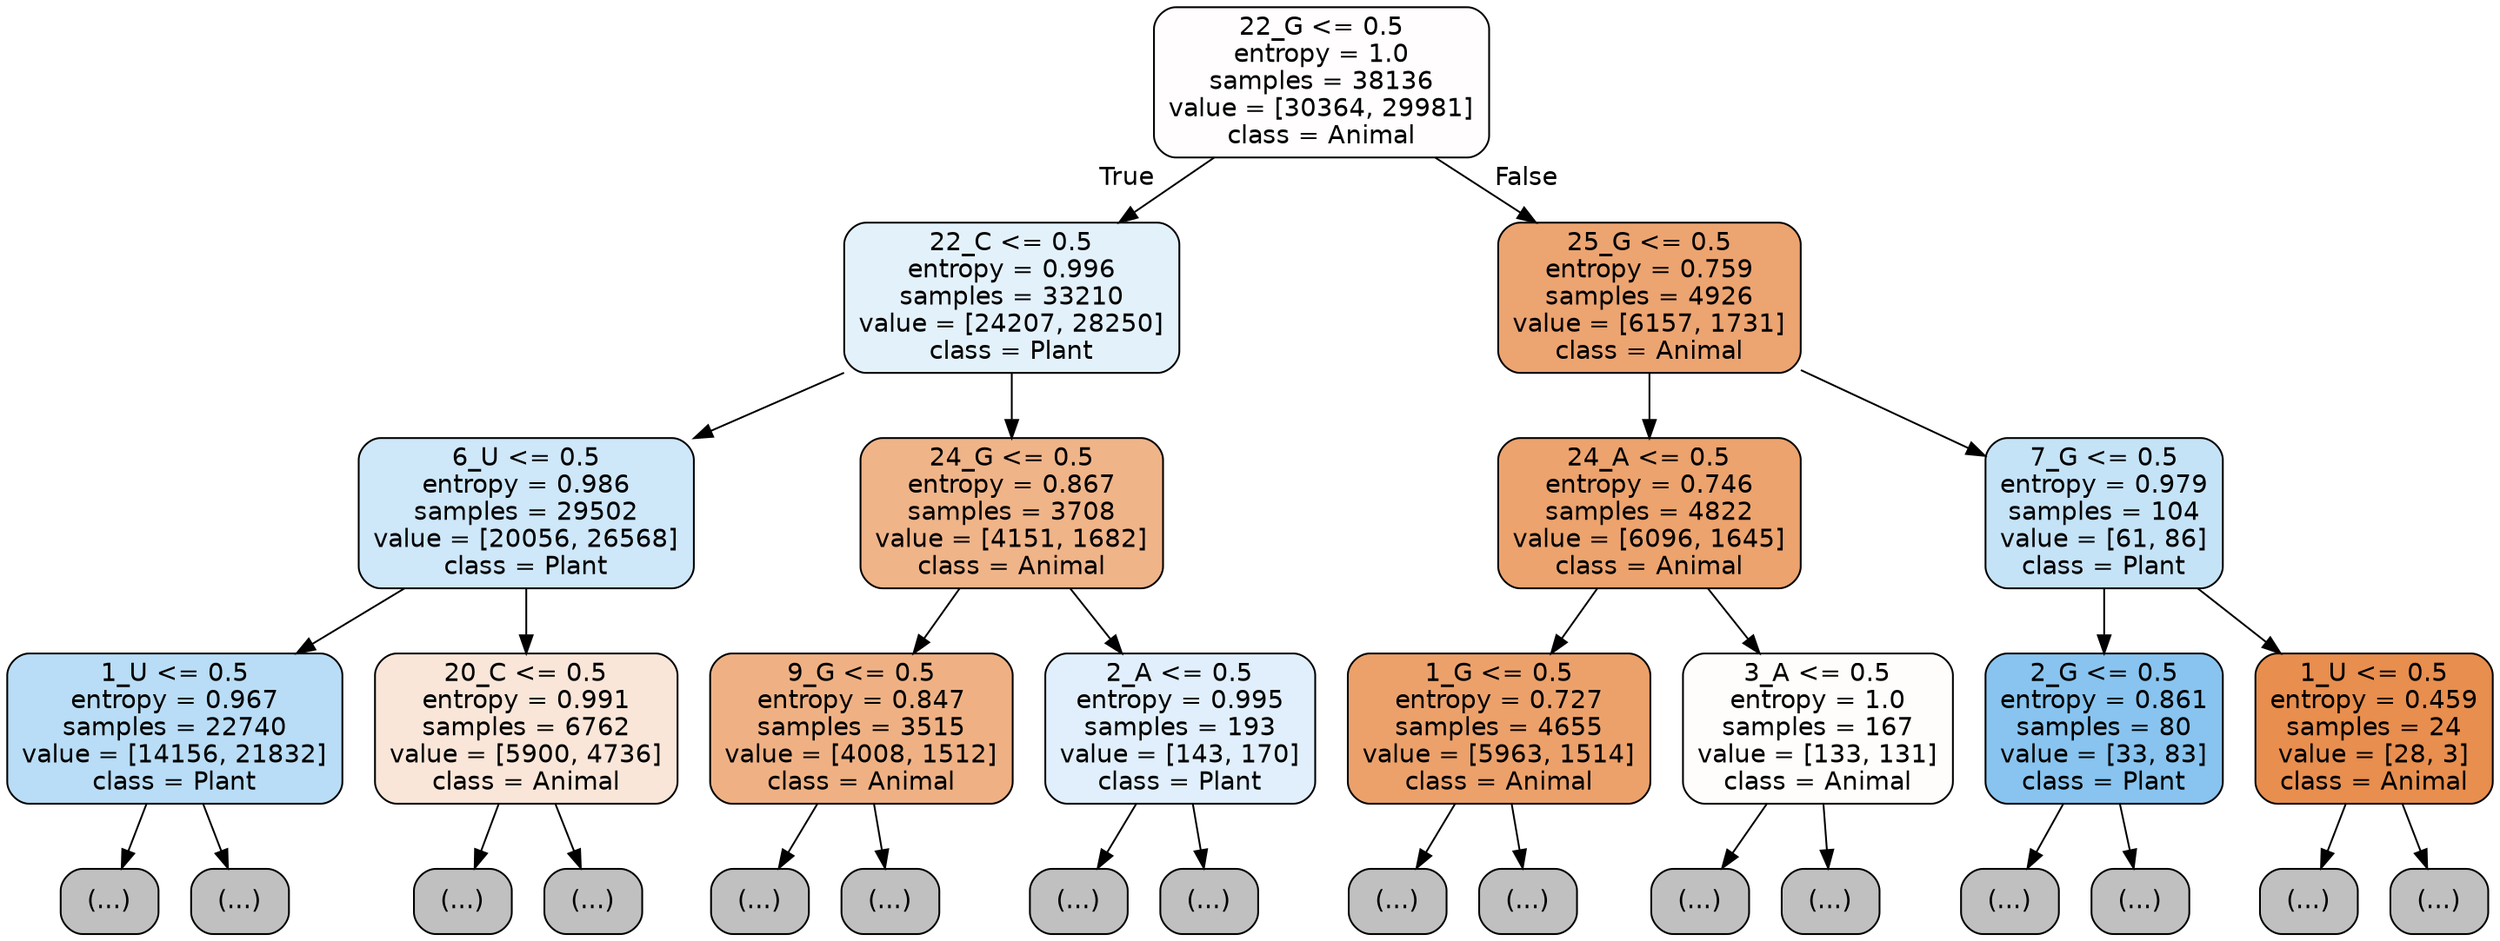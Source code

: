digraph Tree {
node [shape=box, style="filled, rounded", color="black", fontname="helvetica"] ;
edge [fontname="helvetica"] ;
0 [label="22_G <= 0.5\nentropy = 1.0\nsamples = 38136\nvalue = [30364, 29981]\nclass = Animal", fillcolor="#fffdfd"] ;
1 [label="22_C <= 0.5\nentropy = 0.996\nsamples = 33210\nvalue = [24207, 28250]\nclass = Plant", fillcolor="#e3f1fb"] ;
0 -> 1 [labeldistance=2.5, labelangle=45, headlabel="True"] ;
2 [label="6_U <= 0.5\nentropy = 0.986\nsamples = 29502\nvalue = [20056, 26568]\nclass = Plant", fillcolor="#cee7f9"] ;
1 -> 2 ;
3 [label="1_U <= 0.5\nentropy = 0.967\nsamples = 22740\nvalue = [14156, 21832]\nclass = Plant", fillcolor="#b9ddf6"] ;
2 -> 3 ;
4 [label="(...)", fillcolor="#C0C0C0"] ;
3 -> 4 ;
5217 [label="(...)", fillcolor="#C0C0C0"] ;
3 -> 5217 ;
9226 [label="20_C <= 0.5\nentropy = 0.991\nsamples = 6762\nvalue = [5900, 4736]\nclass = Animal", fillcolor="#fae6d8"] ;
2 -> 9226 ;
9227 [label="(...)", fillcolor="#C0C0C0"] ;
9226 -> 9227 ;
11806 [label="(...)", fillcolor="#C0C0C0"] ;
9226 -> 11806 ;
12527 [label="24_G <= 0.5\nentropy = 0.867\nsamples = 3708\nvalue = [4151, 1682]\nclass = Animal", fillcolor="#f0b489"] ;
1 -> 12527 ;
12528 [label="9_G <= 0.5\nentropy = 0.847\nsamples = 3515\nvalue = [4008, 1512]\nclass = Animal", fillcolor="#efb184"] ;
12527 -> 12528 ;
12529 [label="(...)", fillcolor="#C0C0C0"] ;
12528 -> 12529 ;
13828 [label="(...)", fillcolor="#C0C0C0"] ;
12528 -> 13828 ;
14307 [label="2_A <= 0.5\nentropy = 0.995\nsamples = 193\nvalue = [143, 170]\nclass = Plant", fillcolor="#e0effb"] ;
12527 -> 14307 ;
14308 [label="(...)", fillcolor="#C0C0C0"] ;
14307 -> 14308 ;
14397 [label="(...)", fillcolor="#C0C0C0"] ;
14307 -> 14397 ;
14410 [label="25_G <= 0.5\nentropy = 0.759\nsamples = 4926\nvalue = [6157, 1731]\nclass = Animal", fillcolor="#eca471"] ;
0 -> 14410 [labeldistance=2.5, labelangle=-45, headlabel="False"] ;
14411 [label="24_A <= 0.5\nentropy = 0.746\nsamples = 4822\nvalue = [6096, 1645]\nclass = Animal", fillcolor="#eca36e"] ;
14410 -> 14411 ;
14412 [label="1_G <= 0.5\nentropy = 0.727\nsamples = 4655\nvalue = [5963, 1514]\nclass = Animal", fillcolor="#eca16b"] ;
14411 -> 14412 ;
14413 [label="(...)", fillcolor="#C0C0C0"] ;
14412 -> 14413 ;
15974 [label="(...)", fillcolor="#C0C0C0"] ;
14412 -> 15974 ;
16285 [label="3_A <= 0.5\nentropy = 1.0\nsamples = 167\nvalue = [133, 131]\nclass = Animal", fillcolor="#fffdfc"] ;
14411 -> 16285 ;
16286 [label="(...)", fillcolor="#C0C0C0"] ;
16285 -> 16286 ;
16373 [label="(...)", fillcolor="#C0C0C0"] ;
16285 -> 16373 ;
16392 [label="7_G <= 0.5\nentropy = 0.979\nsamples = 104\nvalue = [61, 86]\nclass = Plant", fillcolor="#c5e3f7"] ;
14410 -> 16392 ;
16393 [label="2_G <= 0.5\nentropy = 0.861\nsamples = 80\nvalue = [33, 83]\nclass = Plant", fillcolor="#88c4ef"] ;
16392 -> 16393 ;
16394 [label="(...)", fillcolor="#C0C0C0"] ;
16393 -> 16394 ;
16421 [label="(...)", fillcolor="#C0C0C0"] ;
16393 -> 16421 ;
16432 [label="1_U <= 0.5\nentropy = 0.459\nsamples = 24\nvalue = [28, 3]\nclass = Animal", fillcolor="#e88e4e"] ;
16392 -> 16432 ;
16433 [label="(...)", fillcolor="#C0C0C0"] ;
16432 -> 16433 ;
16442 [label="(...)", fillcolor="#C0C0C0"] ;
16432 -> 16442 ;
}